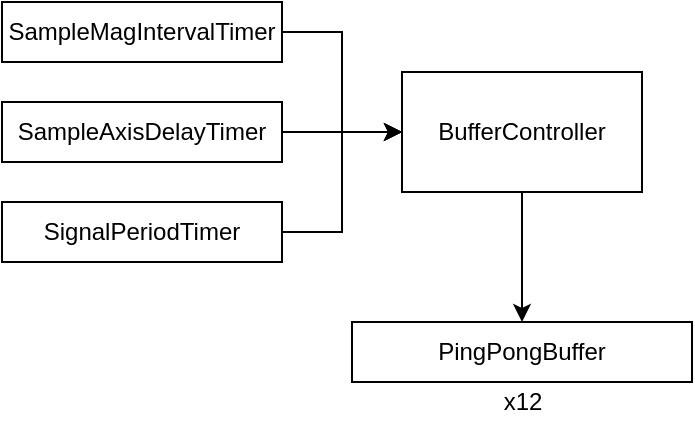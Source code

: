 <mxfile version="16.5.2" type="github">
  <diagram id="c6SIEI6ALqYYKnOjhYvD" name="Page-1">
    <mxGraphModel dx="1422" dy="820" grid="1" gridSize="10" guides="1" tooltips="1" connect="1" arrows="1" fold="1" page="1" pageScale="1" pageWidth="850" pageHeight="1100" math="0" shadow="0">
      <root>
        <mxCell id="0" />
        <mxCell id="1" parent="0" />
        <mxCell id="OWAue3CLm3Fr0hzVqL13-7" style="edgeStyle=orthogonalEdgeStyle;rounded=0;orthogonalLoop=1;jettySize=auto;html=1;" edge="1" parent="1" source="OWAue3CLm3Fr0hzVqL13-1" target="OWAue3CLm3Fr0hzVqL13-6">
          <mxGeometry relative="1" as="geometry" />
        </mxCell>
        <mxCell id="OWAue3CLm3Fr0hzVqL13-1" value="BufferController" style="rounded=0;whiteSpace=wrap;html=1;" vertex="1" parent="1">
          <mxGeometry x="360" y="315" width="120" height="60" as="geometry" />
        </mxCell>
        <mxCell id="OWAue3CLm3Fr0hzVqL13-9" style="edgeStyle=orthogonalEdgeStyle;rounded=0;orthogonalLoop=1;jettySize=auto;html=1;" edge="1" parent="1" source="OWAue3CLm3Fr0hzVqL13-2" target="OWAue3CLm3Fr0hzVqL13-1">
          <mxGeometry relative="1" as="geometry" />
        </mxCell>
        <mxCell id="OWAue3CLm3Fr0hzVqL13-2" value="SampleAxisDelayTimer" style="rounded=0;whiteSpace=wrap;html=1;" vertex="1" parent="1">
          <mxGeometry x="160" y="330" width="140" height="30" as="geometry" />
        </mxCell>
        <mxCell id="OWAue3CLm3Fr0hzVqL13-8" style="edgeStyle=orthogonalEdgeStyle;rounded=0;orthogonalLoop=1;jettySize=auto;html=1;" edge="1" parent="1" source="OWAue3CLm3Fr0hzVqL13-3" target="OWAue3CLm3Fr0hzVqL13-1">
          <mxGeometry relative="1" as="geometry">
            <Array as="points">
              <mxPoint x="330" y="295" />
              <mxPoint x="330" y="345" />
            </Array>
          </mxGeometry>
        </mxCell>
        <mxCell id="OWAue3CLm3Fr0hzVqL13-3" value="SampleMagIntervalTimer" style="rounded=0;whiteSpace=wrap;html=1;" vertex="1" parent="1">
          <mxGeometry x="160" y="280" width="140" height="30" as="geometry" />
        </mxCell>
        <mxCell id="OWAue3CLm3Fr0hzVqL13-10" style="edgeStyle=orthogonalEdgeStyle;rounded=0;orthogonalLoop=1;jettySize=auto;html=1;" edge="1" parent="1" source="OWAue3CLm3Fr0hzVqL13-5" target="OWAue3CLm3Fr0hzVqL13-1">
          <mxGeometry relative="1" as="geometry">
            <Array as="points">
              <mxPoint x="330" y="395" />
              <mxPoint x="330" y="345" />
            </Array>
          </mxGeometry>
        </mxCell>
        <mxCell id="OWAue3CLm3Fr0hzVqL13-5" value="SignalPeriodTimer" style="rounded=0;whiteSpace=wrap;html=1;" vertex="1" parent="1">
          <mxGeometry x="160" y="380" width="140" height="30" as="geometry" />
        </mxCell>
        <mxCell id="OWAue3CLm3Fr0hzVqL13-6" value="PingPongBuffer" style="rounded=0;whiteSpace=wrap;html=1;" vertex="1" parent="1">
          <mxGeometry x="335" y="440" width="170" height="30" as="geometry" />
        </mxCell>
        <mxCell id="OWAue3CLm3Fr0hzVqL13-11" value="x12" style="text;html=1;align=center;verticalAlign=middle;resizable=0;points=[];autosize=1;strokeColor=none;fillColor=none;" vertex="1" parent="1">
          <mxGeometry x="405" y="470" width="30" height="20" as="geometry" />
        </mxCell>
      </root>
    </mxGraphModel>
  </diagram>
</mxfile>
